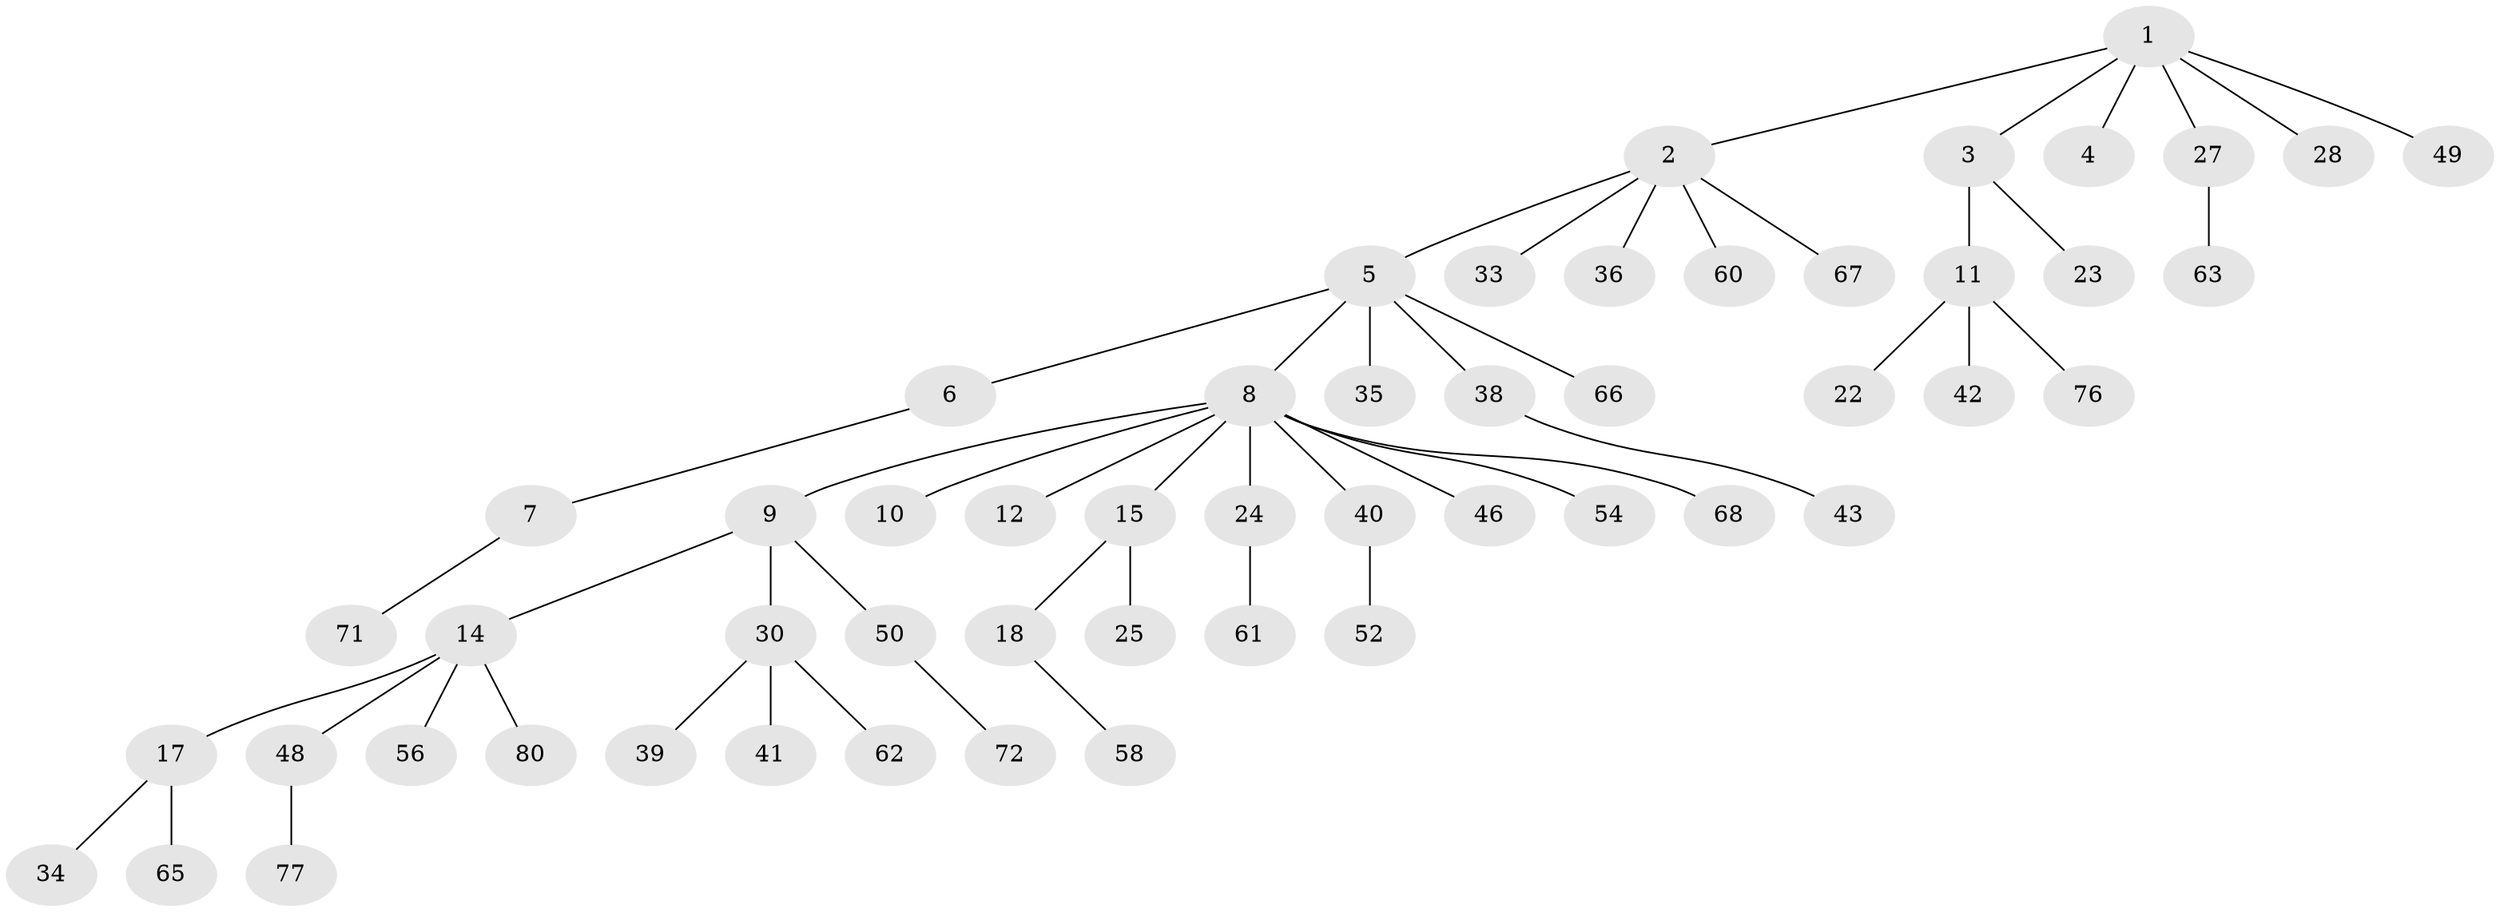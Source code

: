 // Generated by graph-tools (version 1.1) at 2025/52/02/27/25 19:52:11]
// undirected, 54 vertices, 53 edges
graph export_dot {
graph [start="1"]
  node [color=gray90,style=filled];
  1 [super="+20"];
  2 [super="+19"];
  3 [super="+78"];
  4 [super="+31"];
  5 [super="+55"];
  6;
  7 [super="+44"];
  8 [super="+16"];
  9 [super="+13"];
  10;
  11 [super="+53"];
  12 [super="+32"];
  14 [super="+26"];
  15 [super="+29"];
  17 [super="+47"];
  18 [super="+21"];
  22;
  23;
  24 [super="+45"];
  25 [super="+79"];
  27 [super="+69"];
  28 [super="+37"];
  30 [super="+51"];
  33;
  34;
  35;
  36;
  38 [super="+64"];
  39 [super="+70"];
  40;
  41;
  42 [super="+59"];
  43;
  46;
  48 [super="+57"];
  49;
  50;
  52;
  54;
  56;
  58;
  60;
  61;
  62 [super="+73"];
  63;
  65;
  66 [super="+75"];
  67;
  68;
  71;
  72 [super="+74"];
  76;
  77;
  80;
  1 -- 2;
  1 -- 3;
  1 -- 4;
  1 -- 27;
  1 -- 49;
  1 -- 28;
  2 -- 5;
  2 -- 36;
  2 -- 60;
  2 -- 33;
  2 -- 67;
  3 -- 11;
  3 -- 23;
  5 -- 6;
  5 -- 8;
  5 -- 35;
  5 -- 38;
  5 -- 66;
  6 -- 7;
  7 -- 71;
  8 -- 9;
  8 -- 10;
  8 -- 12;
  8 -- 15;
  8 -- 68;
  8 -- 54;
  8 -- 24;
  8 -- 40;
  8 -- 46;
  9 -- 50;
  9 -- 14;
  9 -- 30;
  11 -- 22;
  11 -- 42;
  11 -- 76;
  14 -- 17;
  14 -- 56;
  14 -- 48;
  14 -- 80;
  15 -- 18;
  15 -- 25;
  17 -- 34;
  17 -- 65;
  18 -- 58;
  24 -- 61;
  27 -- 63;
  30 -- 39;
  30 -- 41;
  30 -- 62;
  38 -- 43;
  40 -- 52;
  48 -- 77;
  50 -- 72;
}
